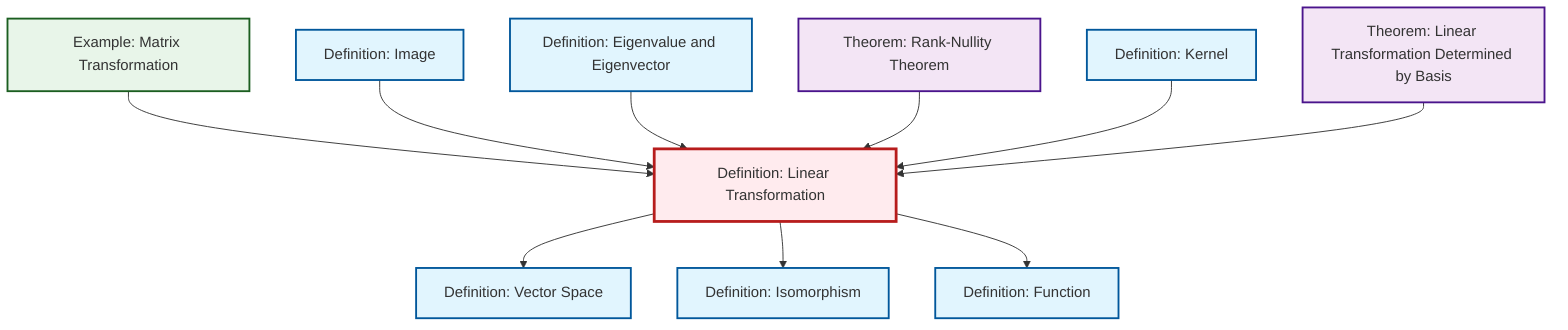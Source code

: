 graph TD
    classDef definition fill:#e1f5fe,stroke:#01579b,stroke-width:2px
    classDef theorem fill:#f3e5f5,stroke:#4a148c,stroke-width:2px
    classDef axiom fill:#fff3e0,stroke:#e65100,stroke-width:2px
    classDef example fill:#e8f5e9,stroke:#1b5e20,stroke-width:2px
    classDef current fill:#ffebee,stroke:#b71c1c,stroke-width:3px
    def-kernel["Definition: Kernel"]:::definition
    def-isomorphism["Definition: Isomorphism"]:::definition
    thm-linear-transformation-basis["Theorem: Linear Transformation Determined by Basis"]:::theorem
    thm-rank-nullity["Theorem: Rank-Nullity Theorem"]:::theorem
    def-function["Definition: Function"]:::definition
    def-vector-space["Definition: Vector Space"]:::definition
    def-image["Definition: Image"]:::definition
    ex-matrix-transformation["Example: Matrix Transformation"]:::example
    def-linear-transformation["Definition: Linear Transformation"]:::definition
    def-eigenvalue-eigenvector["Definition: Eigenvalue and Eigenvector"]:::definition
    def-linear-transformation --> def-vector-space
    ex-matrix-transformation --> def-linear-transformation
    def-image --> def-linear-transformation
    def-eigenvalue-eigenvector --> def-linear-transformation
    thm-rank-nullity --> def-linear-transformation
    def-kernel --> def-linear-transformation
    def-linear-transformation --> def-isomorphism
    def-linear-transformation --> def-function
    thm-linear-transformation-basis --> def-linear-transformation
    class def-linear-transformation current